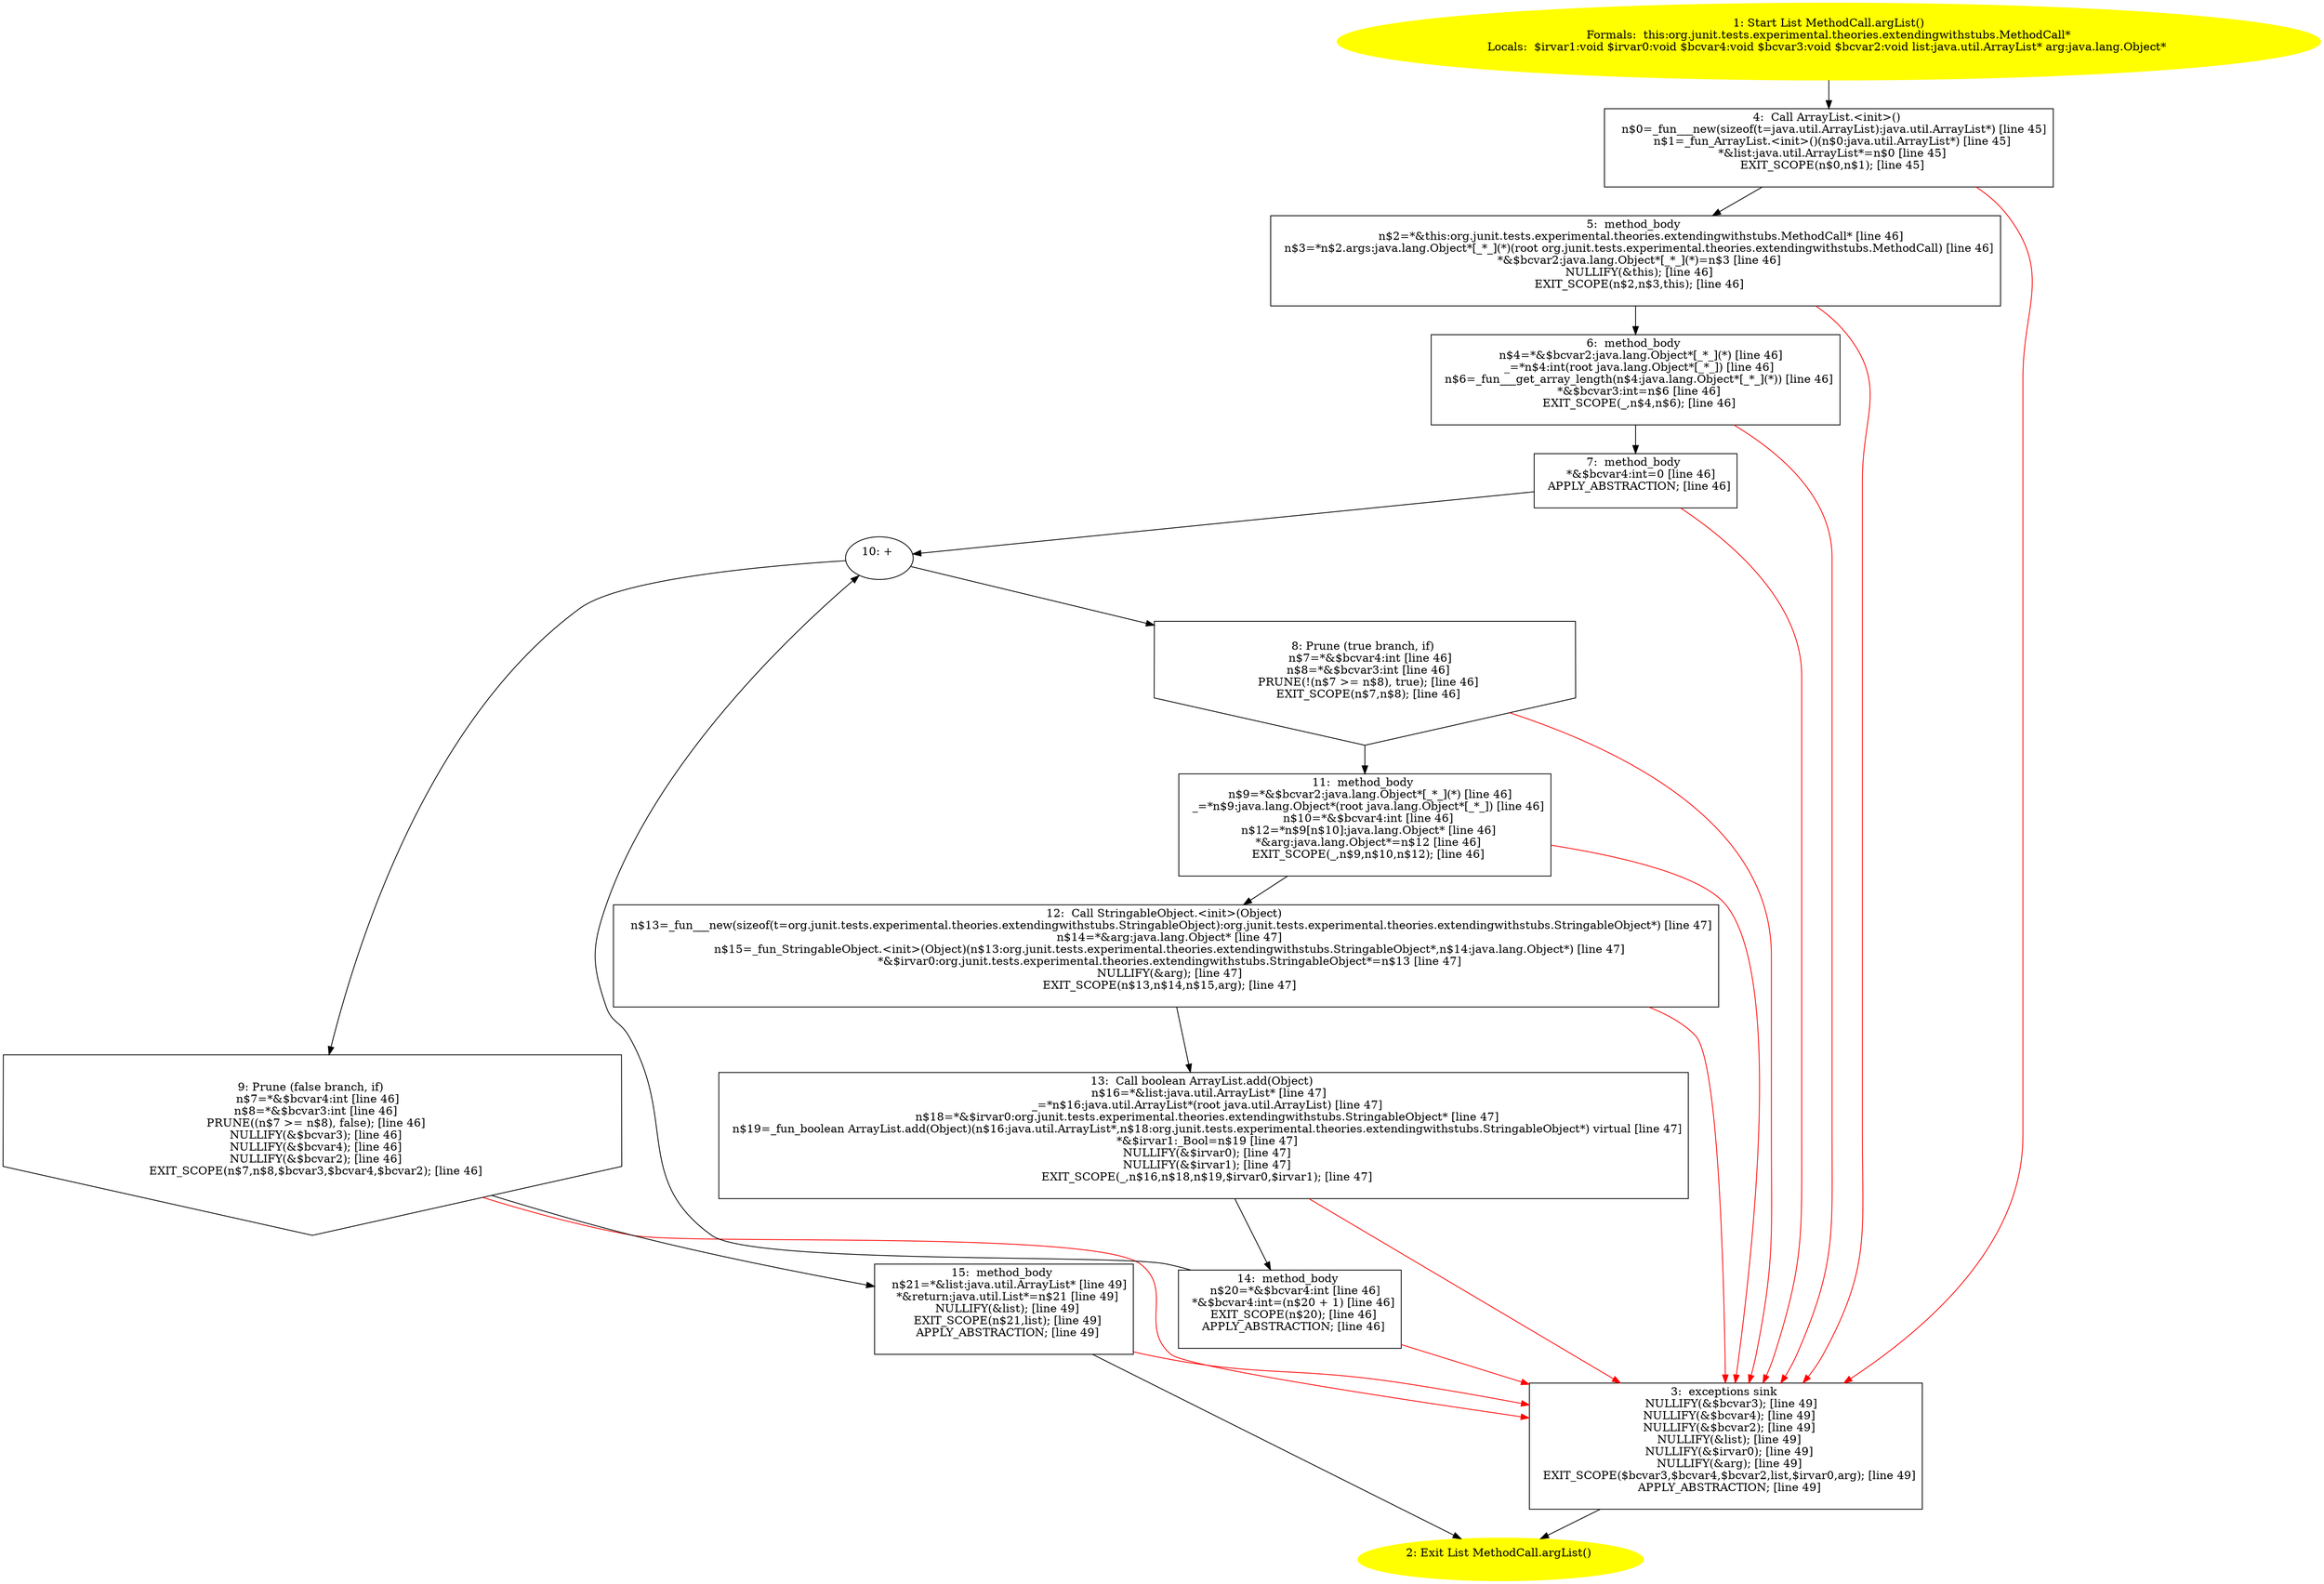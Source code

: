 /* @generated */
digraph cfg {
"org.junit.tests.experimental.theories.extendingwithstubs.MethodCall.argList():java.util.List.7556eedf3f419938c607eb20c3691b15_1" [label="1: Start List MethodCall.argList()\nFormals:  this:org.junit.tests.experimental.theories.extendingwithstubs.MethodCall*\nLocals:  $irvar1:void $irvar0:void $bcvar4:void $bcvar3:void $bcvar2:void list:java.util.ArrayList* arg:java.lang.Object* \n  " color=yellow style=filled]
	

	 "org.junit.tests.experimental.theories.extendingwithstubs.MethodCall.argList():java.util.List.7556eedf3f419938c607eb20c3691b15_1" -> "org.junit.tests.experimental.theories.extendingwithstubs.MethodCall.argList():java.util.List.7556eedf3f419938c607eb20c3691b15_4" ;
"org.junit.tests.experimental.theories.extendingwithstubs.MethodCall.argList():java.util.List.7556eedf3f419938c607eb20c3691b15_2" [label="2: Exit List MethodCall.argList() \n  " color=yellow style=filled]
	

"org.junit.tests.experimental.theories.extendingwithstubs.MethodCall.argList():java.util.List.7556eedf3f419938c607eb20c3691b15_3" [label="3:  exceptions sink \n   NULLIFY(&$bcvar3); [line 49]\n  NULLIFY(&$bcvar4); [line 49]\n  NULLIFY(&$bcvar2); [line 49]\n  NULLIFY(&list); [line 49]\n  NULLIFY(&$irvar0); [line 49]\n  NULLIFY(&arg); [line 49]\n  EXIT_SCOPE($bcvar3,$bcvar4,$bcvar2,list,$irvar0,arg); [line 49]\n  APPLY_ABSTRACTION; [line 49]\n " shape="box"]
	

	 "org.junit.tests.experimental.theories.extendingwithstubs.MethodCall.argList():java.util.List.7556eedf3f419938c607eb20c3691b15_3" -> "org.junit.tests.experimental.theories.extendingwithstubs.MethodCall.argList():java.util.List.7556eedf3f419938c607eb20c3691b15_2" ;
"org.junit.tests.experimental.theories.extendingwithstubs.MethodCall.argList():java.util.List.7556eedf3f419938c607eb20c3691b15_4" [label="4:  Call ArrayList.<init>() \n   n$0=_fun___new(sizeof(t=java.util.ArrayList):java.util.ArrayList*) [line 45]\n  n$1=_fun_ArrayList.<init>()(n$0:java.util.ArrayList*) [line 45]\n  *&list:java.util.ArrayList*=n$0 [line 45]\n  EXIT_SCOPE(n$0,n$1); [line 45]\n " shape="box"]
	

	 "org.junit.tests.experimental.theories.extendingwithstubs.MethodCall.argList():java.util.List.7556eedf3f419938c607eb20c3691b15_4" -> "org.junit.tests.experimental.theories.extendingwithstubs.MethodCall.argList():java.util.List.7556eedf3f419938c607eb20c3691b15_5" ;
	 "org.junit.tests.experimental.theories.extendingwithstubs.MethodCall.argList():java.util.List.7556eedf3f419938c607eb20c3691b15_4" -> "org.junit.tests.experimental.theories.extendingwithstubs.MethodCall.argList():java.util.List.7556eedf3f419938c607eb20c3691b15_3" [color="red" ];
"org.junit.tests.experimental.theories.extendingwithstubs.MethodCall.argList():java.util.List.7556eedf3f419938c607eb20c3691b15_5" [label="5:  method_body \n   n$2=*&this:org.junit.tests.experimental.theories.extendingwithstubs.MethodCall* [line 46]\n  n$3=*n$2.args:java.lang.Object*[_*_](*)(root org.junit.tests.experimental.theories.extendingwithstubs.MethodCall) [line 46]\n  *&$bcvar2:java.lang.Object*[_*_](*)=n$3 [line 46]\n  NULLIFY(&this); [line 46]\n  EXIT_SCOPE(n$2,n$3,this); [line 46]\n " shape="box"]
	

	 "org.junit.tests.experimental.theories.extendingwithstubs.MethodCall.argList():java.util.List.7556eedf3f419938c607eb20c3691b15_5" -> "org.junit.tests.experimental.theories.extendingwithstubs.MethodCall.argList():java.util.List.7556eedf3f419938c607eb20c3691b15_6" ;
	 "org.junit.tests.experimental.theories.extendingwithstubs.MethodCall.argList():java.util.List.7556eedf3f419938c607eb20c3691b15_5" -> "org.junit.tests.experimental.theories.extendingwithstubs.MethodCall.argList():java.util.List.7556eedf3f419938c607eb20c3691b15_3" [color="red" ];
"org.junit.tests.experimental.theories.extendingwithstubs.MethodCall.argList():java.util.List.7556eedf3f419938c607eb20c3691b15_6" [label="6:  method_body \n   n$4=*&$bcvar2:java.lang.Object*[_*_](*) [line 46]\n  _=*n$4:int(root java.lang.Object*[_*_]) [line 46]\n  n$6=_fun___get_array_length(n$4:java.lang.Object*[_*_](*)) [line 46]\n  *&$bcvar3:int=n$6 [line 46]\n  EXIT_SCOPE(_,n$4,n$6); [line 46]\n " shape="box"]
	

	 "org.junit.tests.experimental.theories.extendingwithstubs.MethodCall.argList():java.util.List.7556eedf3f419938c607eb20c3691b15_6" -> "org.junit.tests.experimental.theories.extendingwithstubs.MethodCall.argList():java.util.List.7556eedf3f419938c607eb20c3691b15_7" ;
	 "org.junit.tests.experimental.theories.extendingwithstubs.MethodCall.argList():java.util.List.7556eedf3f419938c607eb20c3691b15_6" -> "org.junit.tests.experimental.theories.extendingwithstubs.MethodCall.argList():java.util.List.7556eedf3f419938c607eb20c3691b15_3" [color="red" ];
"org.junit.tests.experimental.theories.extendingwithstubs.MethodCall.argList():java.util.List.7556eedf3f419938c607eb20c3691b15_7" [label="7:  method_body \n   *&$bcvar4:int=0 [line 46]\n  APPLY_ABSTRACTION; [line 46]\n " shape="box"]
	

	 "org.junit.tests.experimental.theories.extendingwithstubs.MethodCall.argList():java.util.List.7556eedf3f419938c607eb20c3691b15_7" -> "org.junit.tests.experimental.theories.extendingwithstubs.MethodCall.argList():java.util.List.7556eedf3f419938c607eb20c3691b15_10" ;
	 "org.junit.tests.experimental.theories.extendingwithstubs.MethodCall.argList():java.util.List.7556eedf3f419938c607eb20c3691b15_7" -> "org.junit.tests.experimental.theories.extendingwithstubs.MethodCall.argList():java.util.List.7556eedf3f419938c607eb20c3691b15_3" [color="red" ];
"org.junit.tests.experimental.theories.extendingwithstubs.MethodCall.argList():java.util.List.7556eedf3f419938c607eb20c3691b15_8" [label="8: Prune (true branch, if) \n   n$7=*&$bcvar4:int [line 46]\n  n$8=*&$bcvar3:int [line 46]\n  PRUNE(!(n$7 >= n$8), true); [line 46]\n  EXIT_SCOPE(n$7,n$8); [line 46]\n " shape="invhouse"]
	

	 "org.junit.tests.experimental.theories.extendingwithstubs.MethodCall.argList():java.util.List.7556eedf3f419938c607eb20c3691b15_8" -> "org.junit.tests.experimental.theories.extendingwithstubs.MethodCall.argList():java.util.List.7556eedf3f419938c607eb20c3691b15_11" ;
	 "org.junit.tests.experimental.theories.extendingwithstubs.MethodCall.argList():java.util.List.7556eedf3f419938c607eb20c3691b15_8" -> "org.junit.tests.experimental.theories.extendingwithstubs.MethodCall.argList():java.util.List.7556eedf3f419938c607eb20c3691b15_3" [color="red" ];
"org.junit.tests.experimental.theories.extendingwithstubs.MethodCall.argList():java.util.List.7556eedf3f419938c607eb20c3691b15_9" [label="9: Prune (false branch, if) \n   n$7=*&$bcvar4:int [line 46]\n  n$8=*&$bcvar3:int [line 46]\n  PRUNE((n$7 >= n$8), false); [line 46]\n  NULLIFY(&$bcvar3); [line 46]\n  NULLIFY(&$bcvar4); [line 46]\n  NULLIFY(&$bcvar2); [line 46]\n  EXIT_SCOPE(n$7,n$8,$bcvar3,$bcvar4,$bcvar2); [line 46]\n " shape="invhouse"]
	

	 "org.junit.tests.experimental.theories.extendingwithstubs.MethodCall.argList():java.util.List.7556eedf3f419938c607eb20c3691b15_9" -> "org.junit.tests.experimental.theories.extendingwithstubs.MethodCall.argList():java.util.List.7556eedf3f419938c607eb20c3691b15_15" ;
	 "org.junit.tests.experimental.theories.extendingwithstubs.MethodCall.argList():java.util.List.7556eedf3f419938c607eb20c3691b15_9" -> "org.junit.tests.experimental.theories.extendingwithstubs.MethodCall.argList():java.util.List.7556eedf3f419938c607eb20c3691b15_3" [color="red" ];
"org.junit.tests.experimental.theories.extendingwithstubs.MethodCall.argList():java.util.List.7556eedf3f419938c607eb20c3691b15_10" [label="10: + \n  " ]
	

	 "org.junit.tests.experimental.theories.extendingwithstubs.MethodCall.argList():java.util.List.7556eedf3f419938c607eb20c3691b15_10" -> "org.junit.tests.experimental.theories.extendingwithstubs.MethodCall.argList():java.util.List.7556eedf3f419938c607eb20c3691b15_8" ;
	 "org.junit.tests.experimental.theories.extendingwithstubs.MethodCall.argList():java.util.List.7556eedf3f419938c607eb20c3691b15_10" -> "org.junit.tests.experimental.theories.extendingwithstubs.MethodCall.argList():java.util.List.7556eedf3f419938c607eb20c3691b15_9" ;
"org.junit.tests.experimental.theories.extendingwithstubs.MethodCall.argList():java.util.List.7556eedf3f419938c607eb20c3691b15_11" [label="11:  method_body \n   n$9=*&$bcvar2:java.lang.Object*[_*_](*) [line 46]\n  _=*n$9:java.lang.Object*(root java.lang.Object*[_*_]) [line 46]\n  n$10=*&$bcvar4:int [line 46]\n  n$12=*n$9[n$10]:java.lang.Object* [line 46]\n  *&arg:java.lang.Object*=n$12 [line 46]\n  EXIT_SCOPE(_,n$9,n$10,n$12); [line 46]\n " shape="box"]
	

	 "org.junit.tests.experimental.theories.extendingwithstubs.MethodCall.argList():java.util.List.7556eedf3f419938c607eb20c3691b15_11" -> "org.junit.tests.experimental.theories.extendingwithstubs.MethodCall.argList():java.util.List.7556eedf3f419938c607eb20c3691b15_12" ;
	 "org.junit.tests.experimental.theories.extendingwithstubs.MethodCall.argList():java.util.List.7556eedf3f419938c607eb20c3691b15_11" -> "org.junit.tests.experimental.theories.extendingwithstubs.MethodCall.argList():java.util.List.7556eedf3f419938c607eb20c3691b15_3" [color="red" ];
"org.junit.tests.experimental.theories.extendingwithstubs.MethodCall.argList():java.util.List.7556eedf3f419938c607eb20c3691b15_12" [label="12:  Call StringableObject.<init>(Object) \n   n$13=_fun___new(sizeof(t=org.junit.tests.experimental.theories.extendingwithstubs.StringableObject):org.junit.tests.experimental.theories.extendingwithstubs.StringableObject*) [line 47]\n  n$14=*&arg:java.lang.Object* [line 47]\n  n$15=_fun_StringableObject.<init>(Object)(n$13:org.junit.tests.experimental.theories.extendingwithstubs.StringableObject*,n$14:java.lang.Object*) [line 47]\n  *&$irvar0:org.junit.tests.experimental.theories.extendingwithstubs.StringableObject*=n$13 [line 47]\n  NULLIFY(&arg); [line 47]\n  EXIT_SCOPE(n$13,n$14,n$15,arg); [line 47]\n " shape="box"]
	

	 "org.junit.tests.experimental.theories.extendingwithstubs.MethodCall.argList():java.util.List.7556eedf3f419938c607eb20c3691b15_12" -> "org.junit.tests.experimental.theories.extendingwithstubs.MethodCall.argList():java.util.List.7556eedf3f419938c607eb20c3691b15_13" ;
	 "org.junit.tests.experimental.theories.extendingwithstubs.MethodCall.argList():java.util.List.7556eedf3f419938c607eb20c3691b15_12" -> "org.junit.tests.experimental.theories.extendingwithstubs.MethodCall.argList():java.util.List.7556eedf3f419938c607eb20c3691b15_3" [color="red" ];
"org.junit.tests.experimental.theories.extendingwithstubs.MethodCall.argList():java.util.List.7556eedf3f419938c607eb20c3691b15_13" [label="13:  Call boolean ArrayList.add(Object) \n   n$16=*&list:java.util.ArrayList* [line 47]\n  _=*n$16:java.util.ArrayList*(root java.util.ArrayList) [line 47]\n  n$18=*&$irvar0:org.junit.tests.experimental.theories.extendingwithstubs.StringableObject* [line 47]\n  n$19=_fun_boolean ArrayList.add(Object)(n$16:java.util.ArrayList*,n$18:org.junit.tests.experimental.theories.extendingwithstubs.StringableObject*) virtual [line 47]\n  *&$irvar1:_Bool=n$19 [line 47]\n  NULLIFY(&$irvar0); [line 47]\n  NULLIFY(&$irvar1); [line 47]\n  EXIT_SCOPE(_,n$16,n$18,n$19,$irvar0,$irvar1); [line 47]\n " shape="box"]
	

	 "org.junit.tests.experimental.theories.extendingwithstubs.MethodCall.argList():java.util.List.7556eedf3f419938c607eb20c3691b15_13" -> "org.junit.tests.experimental.theories.extendingwithstubs.MethodCall.argList():java.util.List.7556eedf3f419938c607eb20c3691b15_14" ;
	 "org.junit.tests.experimental.theories.extendingwithstubs.MethodCall.argList():java.util.List.7556eedf3f419938c607eb20c3691b15_13" -> "org.junit.tests.experimental.theories.extendingwithstubs.MethodCall.argList():java.util.List.7556eedf3f419938c607eb20c3691b15_3" [color="red" ];
"org.junit.tests.experimental.theories.extendingwithstubs.MethodCall.argList():java.util.List.7556eedf3f419938c607eb20c3691b15_14" [label="14:  method_body \n   n$20=*&$bcvar4:int [line 46]\n  *&$bcvar4:int=(n$20 + 1) [line 46]\n  EXIT_SCOPE(n$20); [line 46]\n  APPLY_ABSTRACTION; [line 46]\n " shape="box"]
	

	 "org.junit.tests.experimental.theories.extendingwithstubs.MethodCall.argList():java.util.List.7556eedf3f419938c607eb20c3691b15_14" -> "org.junit.tests.experimental.theories.extendingwithstubs.MethodCall.argList():java.util.List.7556eedf3f419938c607eb20c3691b15_10" ;
	 "org.junit.tests.experimental.theories.extendingwithstubs.MethodCall.argList():java.util.List.7556eedf3f419938c607eb20c3691b15_14" -> "org.junit.tests.experimental.theories.extendingwithstubs.MethodCall.argList():java.util.List.7556eedf3f419938c607eb20c3691b15_3" [color="red" ];
"org.junit.tests.experimental.theories.extendingwithstubs.MethodCall.argList():java.util.List.7556eedf3f419938c607eb20c3691b15_15" [label="15:  method_body \n   n$21=*&list:java.util.ArrayList* [line 49]\n  *&return:java.util.List*=n$21 [line 49]\n  NULLIFY(&list); [line 49]\n  EXIT_SCOPE(n$21,list); [line 49]\n  APPLY_ABSTRACTION; [line 49]\n " shape="box"]
	

	 "org.junit.tests.experimental.theories.extendingwithstubs.MethodCall.argList():java.util.List.7556eedf3f419938c607eb20c3691b15_15" -> "org.junit.tests.experimental.theories.extendingwithstubs.MethodCall.argList():java.util.List.7556eedf3f419938c607eb20c3691b15_2" ;
	 "org.junit.tests.experimental.theories.extendingwithstubs.MethodCall.argList():java.util.List.7556eedf3f419938c607eb20c3691b15_15" -> "org.junit.tests.experimental.theories.extendingwithstubs.MethodCall.argList():java.util.List.7556eedf3f419938c607eb20c3691b15_3" [color="red" ];
}
